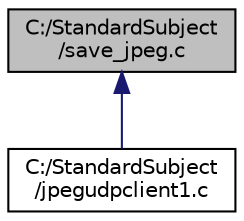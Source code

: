 digraph "C:/StandardSubject/save_jpeg.c"
{
  edge [fontname="Helvetica",fontsize="10",labelfontname="Helvetica",labelfontsize="10"];
  node [fontname="Helvetica",fontsize="10",shape=record];
  Node1 [label="C:/StandardSubject\l/save_jpeg.c",height=0.2,width=0.4,color="black", fillcolor="grey75", style="filled", fontcolor="black"];
  Node1 -> Node2 [dir="back",color="midnightblue",fontsize="10",style="solid",fontname="Helvetica"];
  Node2 [label="C:/StandardSubject\l/jpegudpclient1.c",height=0.2,width=0.4,color="black", fillcolor="white", style="filled",URL="$jpegudpclient1_8c.html",tooltip="もっとも簡単なクライアントプログラム "];
}
